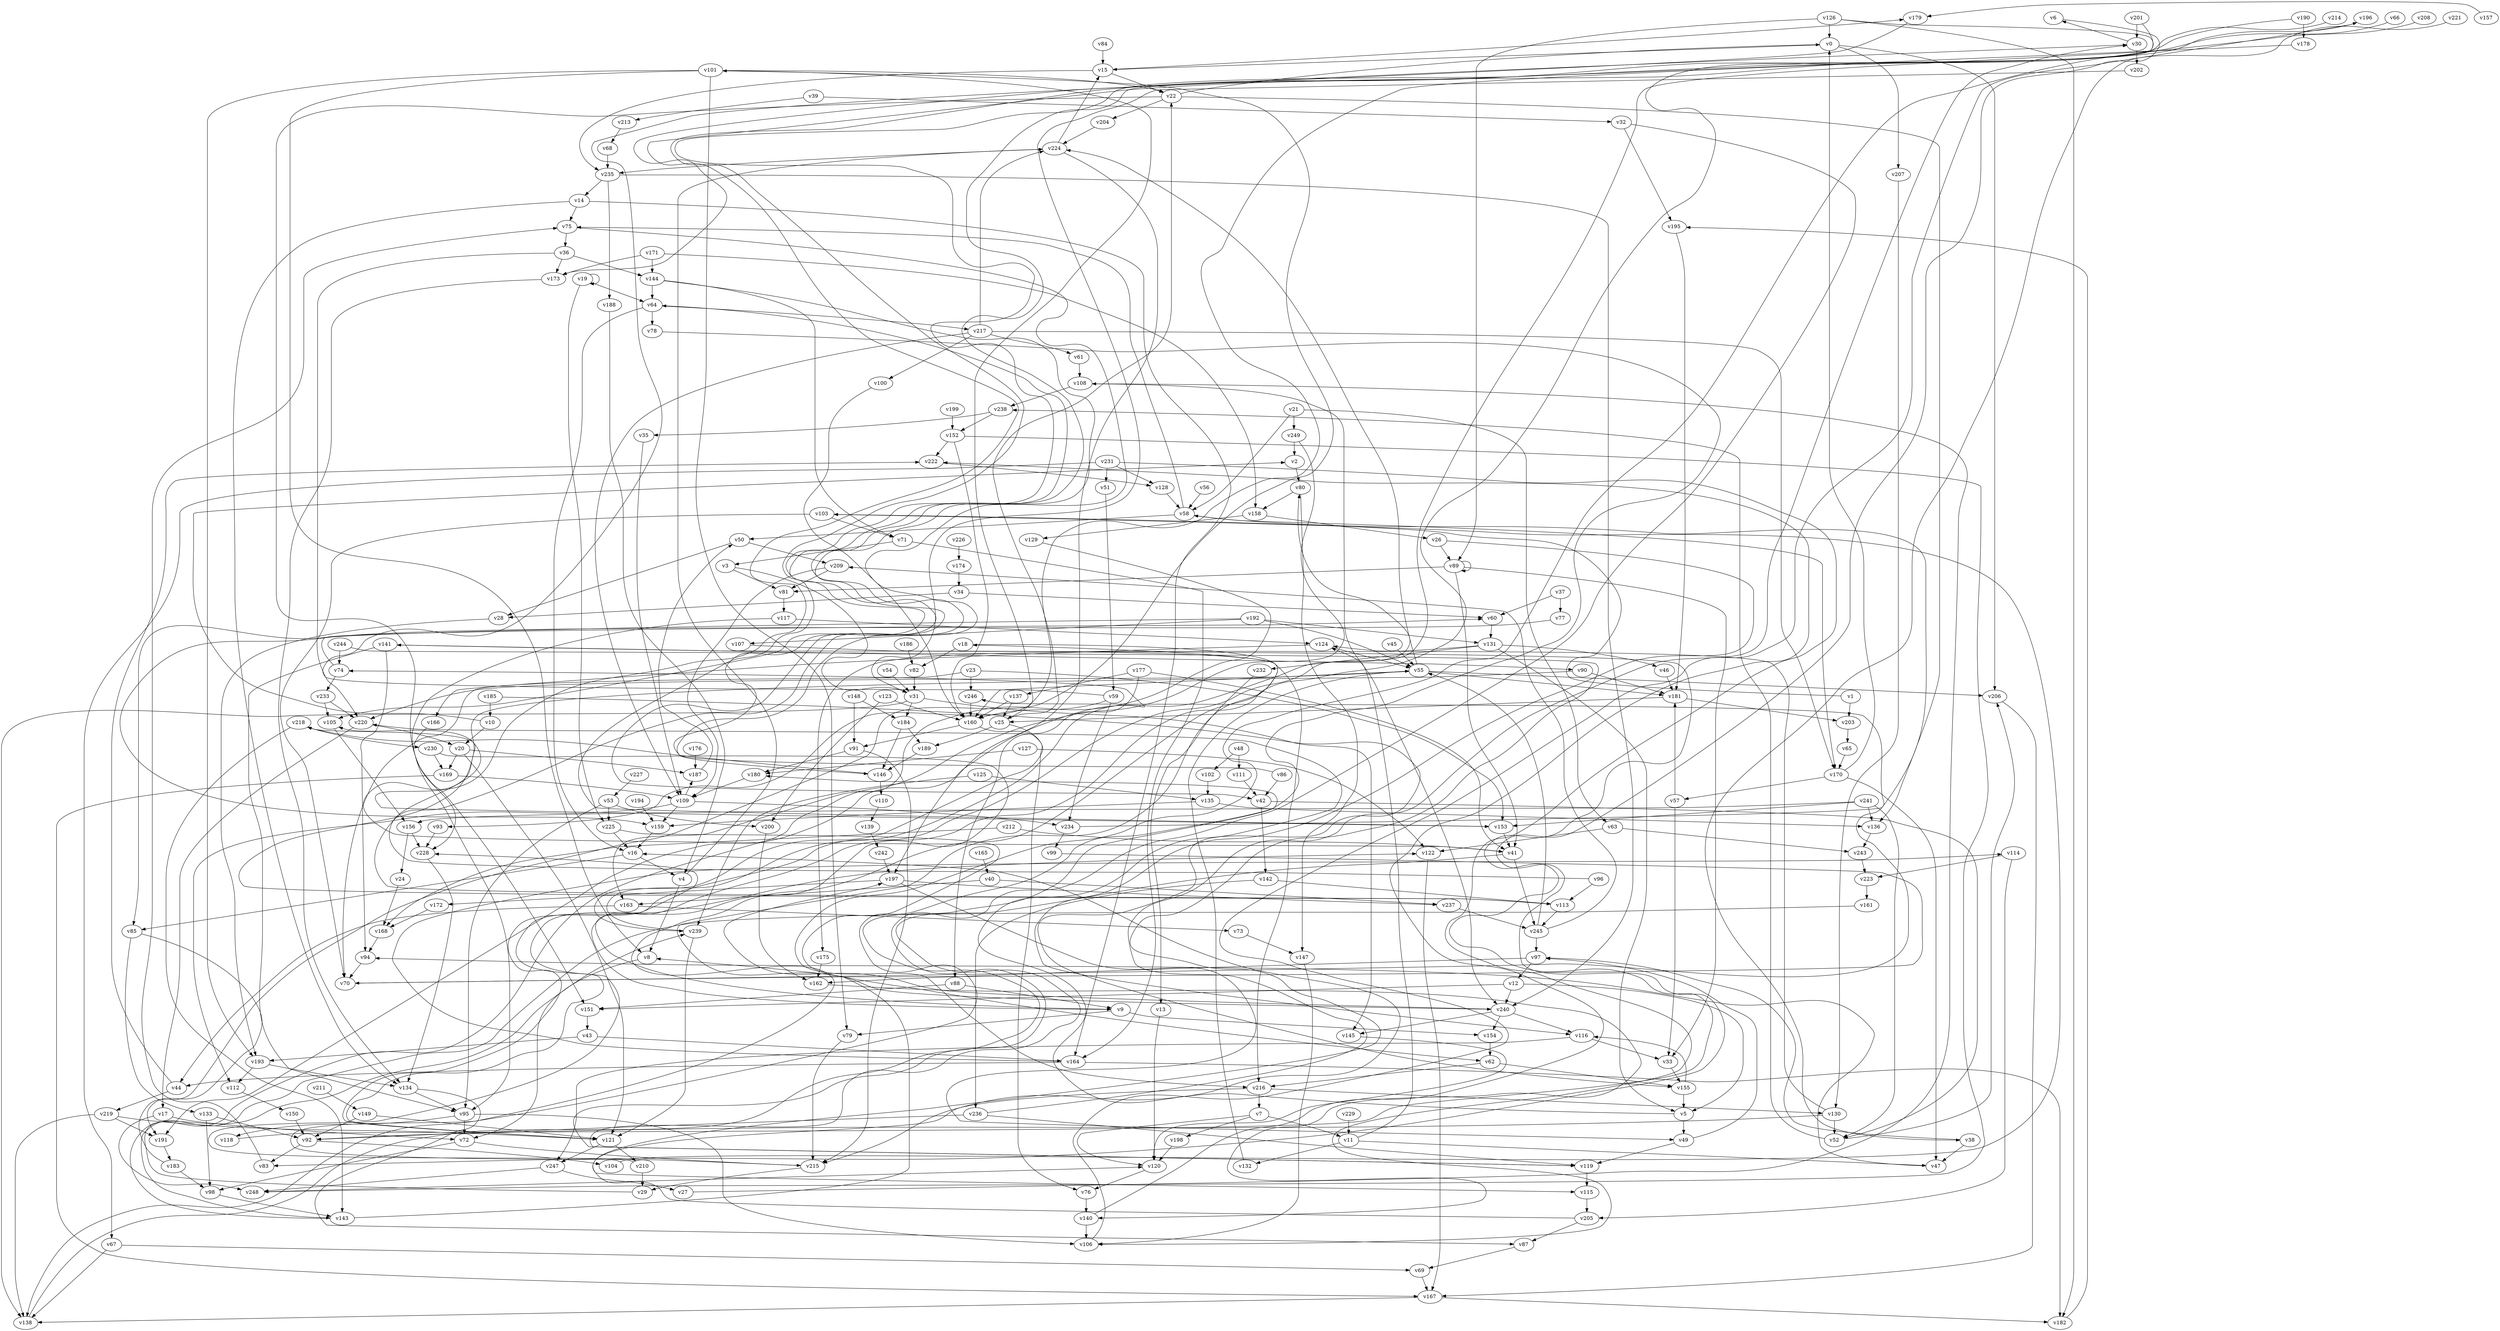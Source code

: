// Benchmark game 367 - 250 vertices
// time_bound: 96
// targets: v76
digraph G {
    v0 [name="v0", player=0];
    v1 [name="v1", player=1];
    v2 [name="v2", player=1];
    v3 [name="v3", player=1];
    v4 [name="v4", player=0];
    v5 [name="v5", player=1];
    v6 [name="v6", player=0];
    v7 [name="v7", player=0];
    v8 [name="v8", player=1];
    v9 [name="v9", player=0];
    v10 [name="v10", player=0];
    v11 [name="v11", player=1];
    v12 [name="v12", player=0];
    v13 [name="v13", player=0];
    v14 [name="v14", player=1];
    v15 [name="v15", player=1];
    v16 [name="v16", player=1];
    v17 [name="v17", player=1];
    v18 [name="v18", player=0];
    v19 [name="v19", player=0];
    v20 [name="v20", player=1];
    v21 [name="v21", player=0];
    v22 [name="v22", player=1];
    v23 [name="v23", player=0];
    v24 [name="v24", player=0];
    v25 [name="v25", player=0];
    v26 [name="v26", player=1];
    v27 [name="v27", player=1];
    v28 [name="v28", player=1];
    v29 [name="v29", player=0];
    v30 [name="v30", player=1];
    v31 [name="v31", player=1];
    v32 [name="v32", player=0];
    v33 [name="v33", player=0];
    v34 [name="v34", player=0];
    v35 [name="v35", player=0];
    v36 [name="v36", player=0];
    v37 [name="v37", player=1];
    v38 [name="v38", player=0];
    v39 [name="v39", player=1];
    v40 [name="v40", player=1];
    v41 [name="v41", player=0];
    v42 [name="v42", player=1];
    v43 [name="v43", player=1];
    v44 [name="v44", player=1];
    v45 [name="v45", player=0];
    v46 [name="v46", player=1];
    v47 [name="v47", player=0];
    v48 [name="v48", player=1];
    v49 [name="v49", player=0];
    v50 [name="v50", player=0];
    v51 [name="v51", player=0];
    v52 [name="v52", player=1];
    v53 [name="v53", player=1];
    v54 [name="v54", player=1];
    v55 [name="v55", player=0];
    v56 [name="v56", player=0];
    v57 [name="v57", player=0];
    v58 [name="v58", player=1];
    v59 [name="v59", player=0];
    v60 [name="v60", player=1];
    v61 [name="v61", player=1];
    v62 [name="v62", player=1];
    v63 [name="v63", player=1];
    v64 [name="v64", player=1];
    v65 [name="v65", player=0];
    v66 [name="v66", player=0];
    v67 [name="v67", player=0];
    v68 [name="v68", player=0];
    v69 [name="v69", player=0];
    v70 [name="v70", player=0];
    v71 [name="v71", player=1];
    v72 [name="v72", player=0];
    v73 [name="v73", player=0];
    v74 [name="v74", player=1];
    v75 [name="v75", player=1];
    v76 [name="v76", player=0, target=1];
    v77 [name="v77", player=1];
    v78 [name="v78", player=1];
    v79 [name="v79", player=0];
    v80 [name="v80", player=1];
    v81 [name="v81", player=0];
    v82 [name="v82", player=0];
    v83 [name="v83", player=1];
    v84 [name="v84", player=1];
    v85 [name="v85", player=1];
    v86 [name="v86", player=0];
    v87 [name="v87", player=0];
    v88 [name="v88", player=0];
    v89 [name="v89", player=0];
    v90 [name="v90", player=1];
    v91 [name="v91", player=1];
    v92 [name="v92", player=1];
    v93 [name="v93", player=1];
    v94 [name="v94", player=0];
    v95 [name="v95", player=0];
    v96 [name="v96", player=0];
    v97 [name="v97", player=0];
    v98 [name="v98", player=0];
    v99 [name="v99", player=1];
    v100 [name="v100", player=1];
    v101 [name="v101", player=1];
    v102 [name="v102", player=1];
    v103 [name="v103", player=1];
    v104 [name="v104", player=1];
    v105 [name="v105", player=0];
    v106 [name="v106", player=0];
    v107 [name="v107", player=1];
    v108 [name="v108", player=0];
    v109 [name="v109", player=0];
    v110 [name="v110", player=1];
    v111 [name="v111", player=1];
    v112 [name="v112", player=0];
    v113 [name="v113", player=0];
    v114 [name="v114", player=1];
    v115 [name="v115", player=0];
    v116 [name="v116", player=1];
    v117 [name="v117", player=0];
    v118 [name="v118", player=0];
    v119 [name="v119", player=0];
    v120 [name="v120", player=0];
    v121 [name="v121", player=1];
    v122 [name="v122", player=1];
    v123 [name="v123", player=0];
    v124 [name="v124", player=1];
    v125 [name="v125", player=1];
    v126 [name="v126", player=0];
    v127 [name="v127", player=1];
    v128 [name="v128", player=1];
    v129 [name="v129", player=1];
    v130 [name="v130", player=0];
    v131 [name="v131", player=1];
    v132 [name="v132", player=0];
    v133 [name="v133", player=1];
    v134 [name="v134", player=0];
    v135 [name="v135", player=0];
    v136 [name="v136", player=1];
    v137 [name="v137", player=0];
    v138 [name="v138", player=0];
    v139 [name="v139", player=0];
    v140 [name="v140", player=0];
    v141 [name="v141", player=0];
    v142 [name="v142", player=1];
    v143 [name="v143", player=1];
    v144 [name="v144", player=0];
    v145 [name="v145", player=1];
    v146 [name="v146", player=1];
    v147 [name="v147", player=0];
    v148 [name="v148", player=0];
    v149 [name="v149", player=0];
    v150 [name="v150", player=0];
    v151 [name="v151", player=0];
    v152 [name="v152", player=0];
    v153 [name="v153", player=0];
    v154 [name="v154", player=0];
    v155 [name="v155", player=0];
    v156 [name="v156", player=0];
    v157 [name="v157", player=0];
    v158 [name="v158", player=1];
    v159 [name="v159", player=1];
    v160 [name="v160", player=1];
    v161 [name="v161", player=1];
    v162 [name="v162", player=1];
    v163 [name="v163", player=1];
    v164 [name="v164", player=0];
    v165 [name="v165", player=1];
    v166 [name="v166", player=1];
    v167 [name="v167", player=0];
    v168 [name="v168", player=1];
    v169 [name="v169", player=0];
    v170 [name="v170", player=0];
    v171 [name="v171", player=0];
    v172 [name="v172", player=1];
    v173 [name="v173", player=1];
    v174 [name="v174", player=0];
    v175 [name="v175", player=1];
    v176 [name="v176", player=1];
    v177 [name="v177", player=1];
    v178 [name="v178", player=1];
    v179 [name="v179", player=1];
    v180 [name="v180", player=0];
    v181 [name="v181", player=0];
    v182 [name="v182", player=0];
    v183 [name="v183", player=1];
    v184 [name="v184", player=0];
    v185 [name="v185", player=1];
    v186 [name="v186", player=1];
    v187 [name="v187", player=1];
    v188 [name="v188", player=1];
    v189 [name="v189", player=0];
    v190 [name="v190", player=1];
    v191 [name="v191", player=1];
    v192 [name="v192", player=0];
    v193 [name="v193", player=1];
    v194 [name="v194", player=1];
    v195 [name="v195", player=0];
    v196 [name="v196", player=0];
    v197 [name="v197", player=0];
    v198 [name="v198", player=0];
    v199 [name="v199", player=1];
    v200 [name="v200", player=0];
    v201 [name="v201", player=1];
    v202 [name="v202", player=0];
    v203 [name="v203", player=0];
    v204 [name="v204", player=1];
    v205 [name="v205", player=0];
    v206 [name="v206", player=1];
    v207 [name="v207", player=1];
    v208 [name="v208", player=0];
    v209 [name="v209", player=0];
    v210 [name="v210", player=1];
    v211 [name="v211", player=1];
    v212 [name="v212", player=0];
    v213 [name="v213", player=1];
    v214 [name="v214", player=1];
    v215 [name="v215", player=0];
    v216 [name="v216", player=1];
    v217 [name="v217", player=0];
    v218 [name="v218", player=1];
    v219 [name="v219", player=0];
    v220 [name="v220", player=0];
    v221 [name="v221", player=0];
    v222 [name="v222", player=1];
    v223 [name="v223", player=1];
    v224 [name="v224", player=1];
    v225 [name="v225", player=1];
    v226 [name="v226", player=0];
    v227 [name="v227", player=0];
    v228 [name="v228", player=1];
    v229 [name="v229", player=1];
    v230 [name="v230", player=1];
    v231 [name="v231", player=0];
    v232 [name="v232", player=0];
    v233 [name="v233", player=1];
    v234 [name="v234", player=0];
    v235 [name="v235", player=0];
    v236 [name="v236", player=0];
    v237 [name="v237", player=0];
    v238 [name="v238", player=1];
    v239 [name="v239", player=0];
    v240 [name="v240", player=0];
    v241 [name="v241", player=1];
    v242 [name="v242", player=0];
    v243 [name="v243", player=0];
    v244 [name="v244", player=1];
    v245 [name="v245", player=1];
    v246 [name="v246", player=1];
    v247 [name="v247", player=0];
    v248 [name="v248", player=0];
    v249 [name="v249", player=0];

    v0 -> v206;
    v1 -> v103 [constraint="t mod 4 == 2"];
    v2 -> v80;
    v3 -> v31 [constraint="t >= 5"];
    v4 -> v8;
    v5 -> v220 [constraint="t mod 5 == 1"];
    v6 -> v83 [constraint="t mod 3 == 1"];
    v7 -> v120 [constraint="t mod 3 == 2"];
    v8 -> v72;
    v9 -> v79;
    v10 -> v2 [constraint="t >= 5"];
    v11 -> v124;
    v12 -> v5;
    v13 -> v120;
    v14 -> v75;
    v15 -> v179 [constraint="t mod 3 == 1"];
    v16 -> v85 [constraint="t mod 3 == 2"];
    v17 -> v248;
    v18 -> v82;
    v19 -> v19;
    v20 -> v169;
    v21 -> v63;
    v22 -> v0;
    v23 -> v246;
    v24 -> v168;
    v25 -> v239 [constraint="t mod 5 == 0"];
    v26 -> v116 [constraint="t < 5"];
    v27 -> v108 [constraint="t >= 4"];
    v28 -> v193;
    v29 -> v239 [constraint="t >= 5"];
    v30 -> v6 [constraint="t < 11"];
    v31 -> v145;
    v32 -> v119 [constraint="t < 7"];
    v33 -> v155;
    v34 -> v28;
    v35 -> v109;
    v36 -> v220;
    v37 -> v60;
    v38 -> v97 [constraint="t mod 2 == 1"];
    v39 -> v32;
    v40 -> v237;
    v41 -> v119 [constraint="t >= 1"];
    v42 -> v52 [constraint="t mod 3 == 1"];
    v43 -> v164;
    v44 -> v222;
    v45 -> v55;
    v46 -> v181;
    v47 -> v94 [constraint="t mod 3 == 0"];
    v48 -> v102;
    v49 -> v119;
    v50 -> v28;
    v51 -> v59;
    v52 -> v206 [constraint="t mod 5 == 0"];
    v53 -> v225;
    v54 -> v31;
    v55 -> v160;
    v56 -> v58;
    v57 -> v33;
    v58 -> v170;
    v59 -> v30 [constraint="t mod 5 == 2"];
    v60 -> v131;
    v61 -> v108;
    v62 -> v155;
    v63 -> v243;
    v64 -> v16;
    v65 -> v170;
    v66 -> v121 [constraint="t mod 3 == 1"];
    v67 -> v69;
    v68 -> v235;
    v69 -> v167;
    v70 -> v58 [constraint="t < 11"];
    v71 -> v3;
    v72 -> v98;
    v73 -> v147;
    v74 -> v60 [constraint="t mod 4 == 2"];
    v75 -> v146 [constraint="t < 10"];
    v76 -> v140;
    v77 -> v159 [constraint="t >= 5"];
    v78 -> v138 [constraint="t < 9"];
    v79 -> v215;
    v80 -> v158;
    v81 -> v117;
    v82 -> v31;
    v83 -> v75;
    v84 -> v15;
    v85 -> v191 [constraint="t mod 3 == 0"];
    v86 -> v64 [constraint="t < 10"];
    v87 -> v69;
    v88 -> v9;
    v89 -> v89;
    v90 -> v41 [constraint="t mod 3 == 0"];
    v91 -> v215;
    v92 -> v83;
    v93 -> v228;
    v94 -> v70;
    v95 -> v118;
    v96 -> v105 [constraint="t mod 2 == 0"];
    v97 -> v12;
    v98 -> v143;
    v99 -> v70 [constraint="t < 13"];
    v100 -> v160;
    v101 -> v79;
    v102 -> v135;
    v103 -> v70;
    v104 -> v103 [constraint="t < 10"];
    v105 -> v156;
    v106 -> v196 [constraint="t >= 4"];
    v107 -> v240 [constraint="t >= 1"];
    v108 -> v240;
    v109 -> v187 [constraint="t >= 2"];
    v110 -> v139;
    v111 -> v42;
    v112 -> v150;
    v113 -> v218 [constraint="t < 11"];
    v114 -> v205;
    v115 -> v205;
    v116 -> v247;
    v117 -> v95;
    v118 -> v141 [constraint="t mod 4 == 0"];
    v119 -> v115;
    v120 -> v76;
    v121 -> v228 [constraint="t < 10"];
    v122 -> v167;
    v123 -> v200;
    v124 -> v166;
    v125 -> v135;
    v126 -> v9 [constraint="t mod 5 == 3"];
    v127 -> v122;
    v128 -> v58;
    v129 -> v163 [constraint="t < 7"];
    v130 -> v92 [constraint="t >= 5"];
    v131 -> v5;
    v132 -> v55;
    v133 -> v98;
    v134 -> v87 [constraint="t < 10"];
    v135 -> v159;
    v136 -> v243;
    v137 -> v160;
    v138 -> v180 [constraint="t < 9"];
    v139 -> v242;
    v140 -> v222 [constraint="t >= 5"];
    v141 -> v95;
    v142 -> v236;
    v143 -> v74 [constraint="t mod 5 == 4"];
    v144 -> v113 [constraint="t < 6"];
    v145 -> v120 [constraint="t >= 1"];
    v146 -> v218 [constraint="t < 10"];
    v147 -> v106;
    v148 -> v184;
    v149 -> v121;
    v150 -> v92;
    v151 -> v43;
    v152 -> v248 [constraint="t >= 2"];
    v153 -> v41;
    v154 -> v62;
    v155 -> v5;
    v156 -> v24;
    v157 -> v179 [constraint="t < 9"];
    v158 -> v129;
    v159 -> v16;
    v160 -> v76;
    v161 -> v143 [constraint="t mod 2 == 0"];
    v162 -> v140 [constraint="t mod 3 == 2"];
    v163 -> v73;
    v164 -> v114 [constraint="t < 8"];
    v165 -> v40;
    v166 -> v228;
    v167 -> v182;
    v168 -> v94;
    v169 -> v109;
    v170 -> v0;
    v171 -> v158;
    v172 -> v168;
    v173 -> v134;
    v174 -> v34;
    v175 -> v162;
    v176 -> v187;
    v177 -> v88;
    v178 -> v153 [constraint="t < 11"];
    v179 -> v173 [constraint="t >= 2"];
    v180 -> v109;
    v181 -> v25;
    v182 -> v195 [constraint="t mod 4 == 0"];
    v183 -> v101 [constraint="t < 12"];
    v184 -> v146;
    v185 -> v155 [constraint="t mod 2 == 0"];
    v186 -> v82;
    v187 -> v50;
    v188 -> v4;
    v189 -> v146;
    v190 -> v105 [constraint="t mod 3 == 0"];
    v191 -> v183;
    v192 -> v85;
    v193 -> v112;
    v194 -> v159;
    v195 -> v181;
    v196 -> v42 [constraint="t >= 3"];
    v197 -> v49 [constraint="t < 7"];
    v198 -> v120;
    v199 -> v152;
    v200 -> v162;
    v201 -> v93 [constraint="t mod 2 == 0"];
    v202 -> v31 [constraint="t mod 3 == 1"];
    v203 -> v65;
    v204 -> v224;
    v205 -> v16 [constraint="t >= 3"];
    v206 -> v167;
    v207 -> v130;
    v208 -> v62 [constraint="t < 9"];
    v209 -> v81;
    v210 -> v122 [constraint="t < 13"];
    v211 -> v149;
    v212 -> v168;
    v213 -> v68;
    v214 -> v153 [constraint="t >= 1"];
    v215 -> v18 [constraint="t >= 1"];
    v216 -> v130;
    v217 -> v224;
    v218 -> v143;
    v219 -> v191;
    v220 -> v20;
    v221 -> v38 [constraint="t >= 4"];
    v222 -> v128;
    v223 -> v161;
    v224 -> v197;
    v225 -> v216 [constraint="t < 7"];
    v226 -> v174;
    v227 -> v53;
    v228 -> v134;
    v229 -> v11;
    v230 -> v9 [constraint="t mod 4 == 1"];
    v231 -> v106 [constraint="t mod 3 == 1"];
    v232 -> v13;
    v233 -> v220;
    v234 -> v246 [constraint="t < 13"];
    v235 -> v240;
    v236 -> v30 [constraint="t >= 4"];
    v237 -> v245;
    v238 -> v152;
    v239 -> v80 [constraint="t >= 1"];
    v240 -> v197 [constraint="t >= 4"];
    v241 -> v52;
    v242 -> v197;
    v243 -> v223;
    v244 -> v115 [constraint="t < 6"];
    v245 -> v97;
    v246 -> v160;
    v247 -> v27;
    v248 -> v120 [constraint="t mod 4 == 2"];
    v249 -> v191 [constraint="t < 6"];
    v4 -> v224;
    v58 -> v75;
    v5 -> v49;
    v123 -> v160;
    v156 -> v228;
    v216 -> v7;
    v155 -> v116;
    v26 -> v89;
    v80 -> v147;
    v23 -> v70;
    v240 -> v154;
    v144 -> v71;
    v3 -> v81;
    v140 -> v106;
    v64 -> v78;
    v171 -> v144;
    v219 -> v121;
    v0 -> v15;
    v44 -> v219;
    v22 -> v136;
    v192 -> v107;
    v25 -> v22;
    v244 -> v74;
    v15 -> v22;
    v53 -> v95;
    v127 -> v180;
    v43 -> v193;
    v20 -> v121;
    v17 -> v72;
    v7 -> v11;
    v163 -> v44;
    v97 -> v162;
    v241 -> v136;
    v74 -> v233;
    v231 -> v51;
    v14 -> v164;
    v113 -> v245;
    v89 -> v41;
    v18 -> v216;
    v0 -> v207;
    v21 -> v58;
    v193 -> v134;
    v235 -> v188;
    v245 -> v209;
    v124 -> v55;
    v240 -> v116;
    v19 -> v225;
    v31 -> v138;
    v64 -> v217;
    v167 -> v138;
    v241 -> v153;
    v177 -> v41;
    v126 -> v182;
    v245 -> v55;
    v67 -> v138;
    v114 -> v223;
    v170 -> v57;
    v152 -> v160;
    v219 -> v138;
    v55 -> v181;
    v131 -> v46;
    v39 -> v213;
    v231 -> v67;
    v144 -> v64;
    v101 -> v193;
    v169 -> v167;
    v109 -> v234;
    v236 -> v119;
    v205 -> v87;
    v117 -> v124;
    v121 -> v247;
    v233 -> v105;
    v181 -> v203;
    v184 -> v189;
    v12 -> v151;
    v125 -> v239;
    v9 -> v154;
    v126 -> v89;
    v192 -> v131;
    v215 -> v29;
    v209 -> v109;
    v131 -> v175;
    v235 -> v14;
    v210 -> v29;
    v152 -> v222;
    v23 -> v153;
    v217 -> v61;
    v247 -> v248;
    v63 -> v122;
    v239 -> v121;
    v217 -> v109;
    v25 -> v189;
    v131 -> v232;
    v103 -> v71;
    v183 -> v98;
    v142 -> v113;
    v22 -> v151;
    v92 -> v104;
    v238 -> v35;
    v52 -> v238;
    v171 -> v173;
    v11 -> v47;
    v141 -> v94;
    v59 -> v160;
    v137 -> v25;
    v71 -> v164;
    v31 -> v184;
    v109 -> v112;
    v14 -> v134;
    v212 -> v41;
    v34 -> v60;
    v50 -> v209;
    v225 -> v16;
    v121 -> v210;
    v249 -> v2;
    v149 -> v92;
    v146 -> v110;
    v130 -> v52;
    v42 -> v142;
    v7 -> v198;
    v164 -> v44;
    v216 -> v215;
    v190 -> v178;
    v88 -> v151;
    v62 -> v216;
    v22 -> v204;
    v148 -> v91;
    v16 -> v4;
    v130 -> v124;
    v170 -> v47;
    v192 -> v55;
    v134 -> v95;
    v220 -> v17;
    v30 -> v202;
    v101 -> v8;
    v55 -> v206;
    v101 -> v22;
    v55 -> v224;
    v96 -> v113;
    v133 -> v92;
    v95 -> v106;
    v101 -> v25;
    v36 -> v173;
    v218 -> v230;
    v53 -> v200;
    v234 -> v99;
    v95 -> v72;
    v109 -> v159;
    v15 -> v235;
    v224 -> v15;
    v89 -> v33;
    v90 -> v181;
    v108 -> v238;
    v240 -> v145;
    v197 -> v172;
    v41 -> v245;
    v72 -> v215;
    v135 -> v136;
    v116 -> v33;
    v36 -> v144;
    v231 -> v128;
    v89 -> v81;
    v160 -> v91;
    v49 -> v97;
    v32 -> v195;
    v91 -> v180;
    v12 -> v240;
    v58 -> v50;
    v57 -> v181;
    v141 -> v90;
    v11 -> v132;
    v19 -> v64;
    v177 -> v137;
    v230 -> v169;
    v55 -> v220;
    v75 -> v36;
    v185 -> v10;
    v217 -> v100;
    v201 -> v30;
    v241 -> v156;
    v40 -> v163;
    v48 -> v111;
    v86 -> v42;
    v217 -> v170;
    v20 -> v187;
    v143 -> v8;
    v158 -> v26;
    v164 -> v182;
    v197 -> v237;
    v37 -> v77;
    v38 -> v47;
    v126 -> v0;
    v59 -> v234;
    v236 -> v92;
    v224 -> v235;
    v10 -> v20;
    v21 -> v249;
    v85 -> v133;
    v1 -> v203;
}
